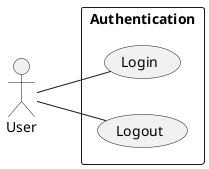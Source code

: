 @startuml authentication
left to right direction
actor User
rectangle "Authentication" {
    User -- (Login)    
    User -- (Logout)      
}
@enduml 